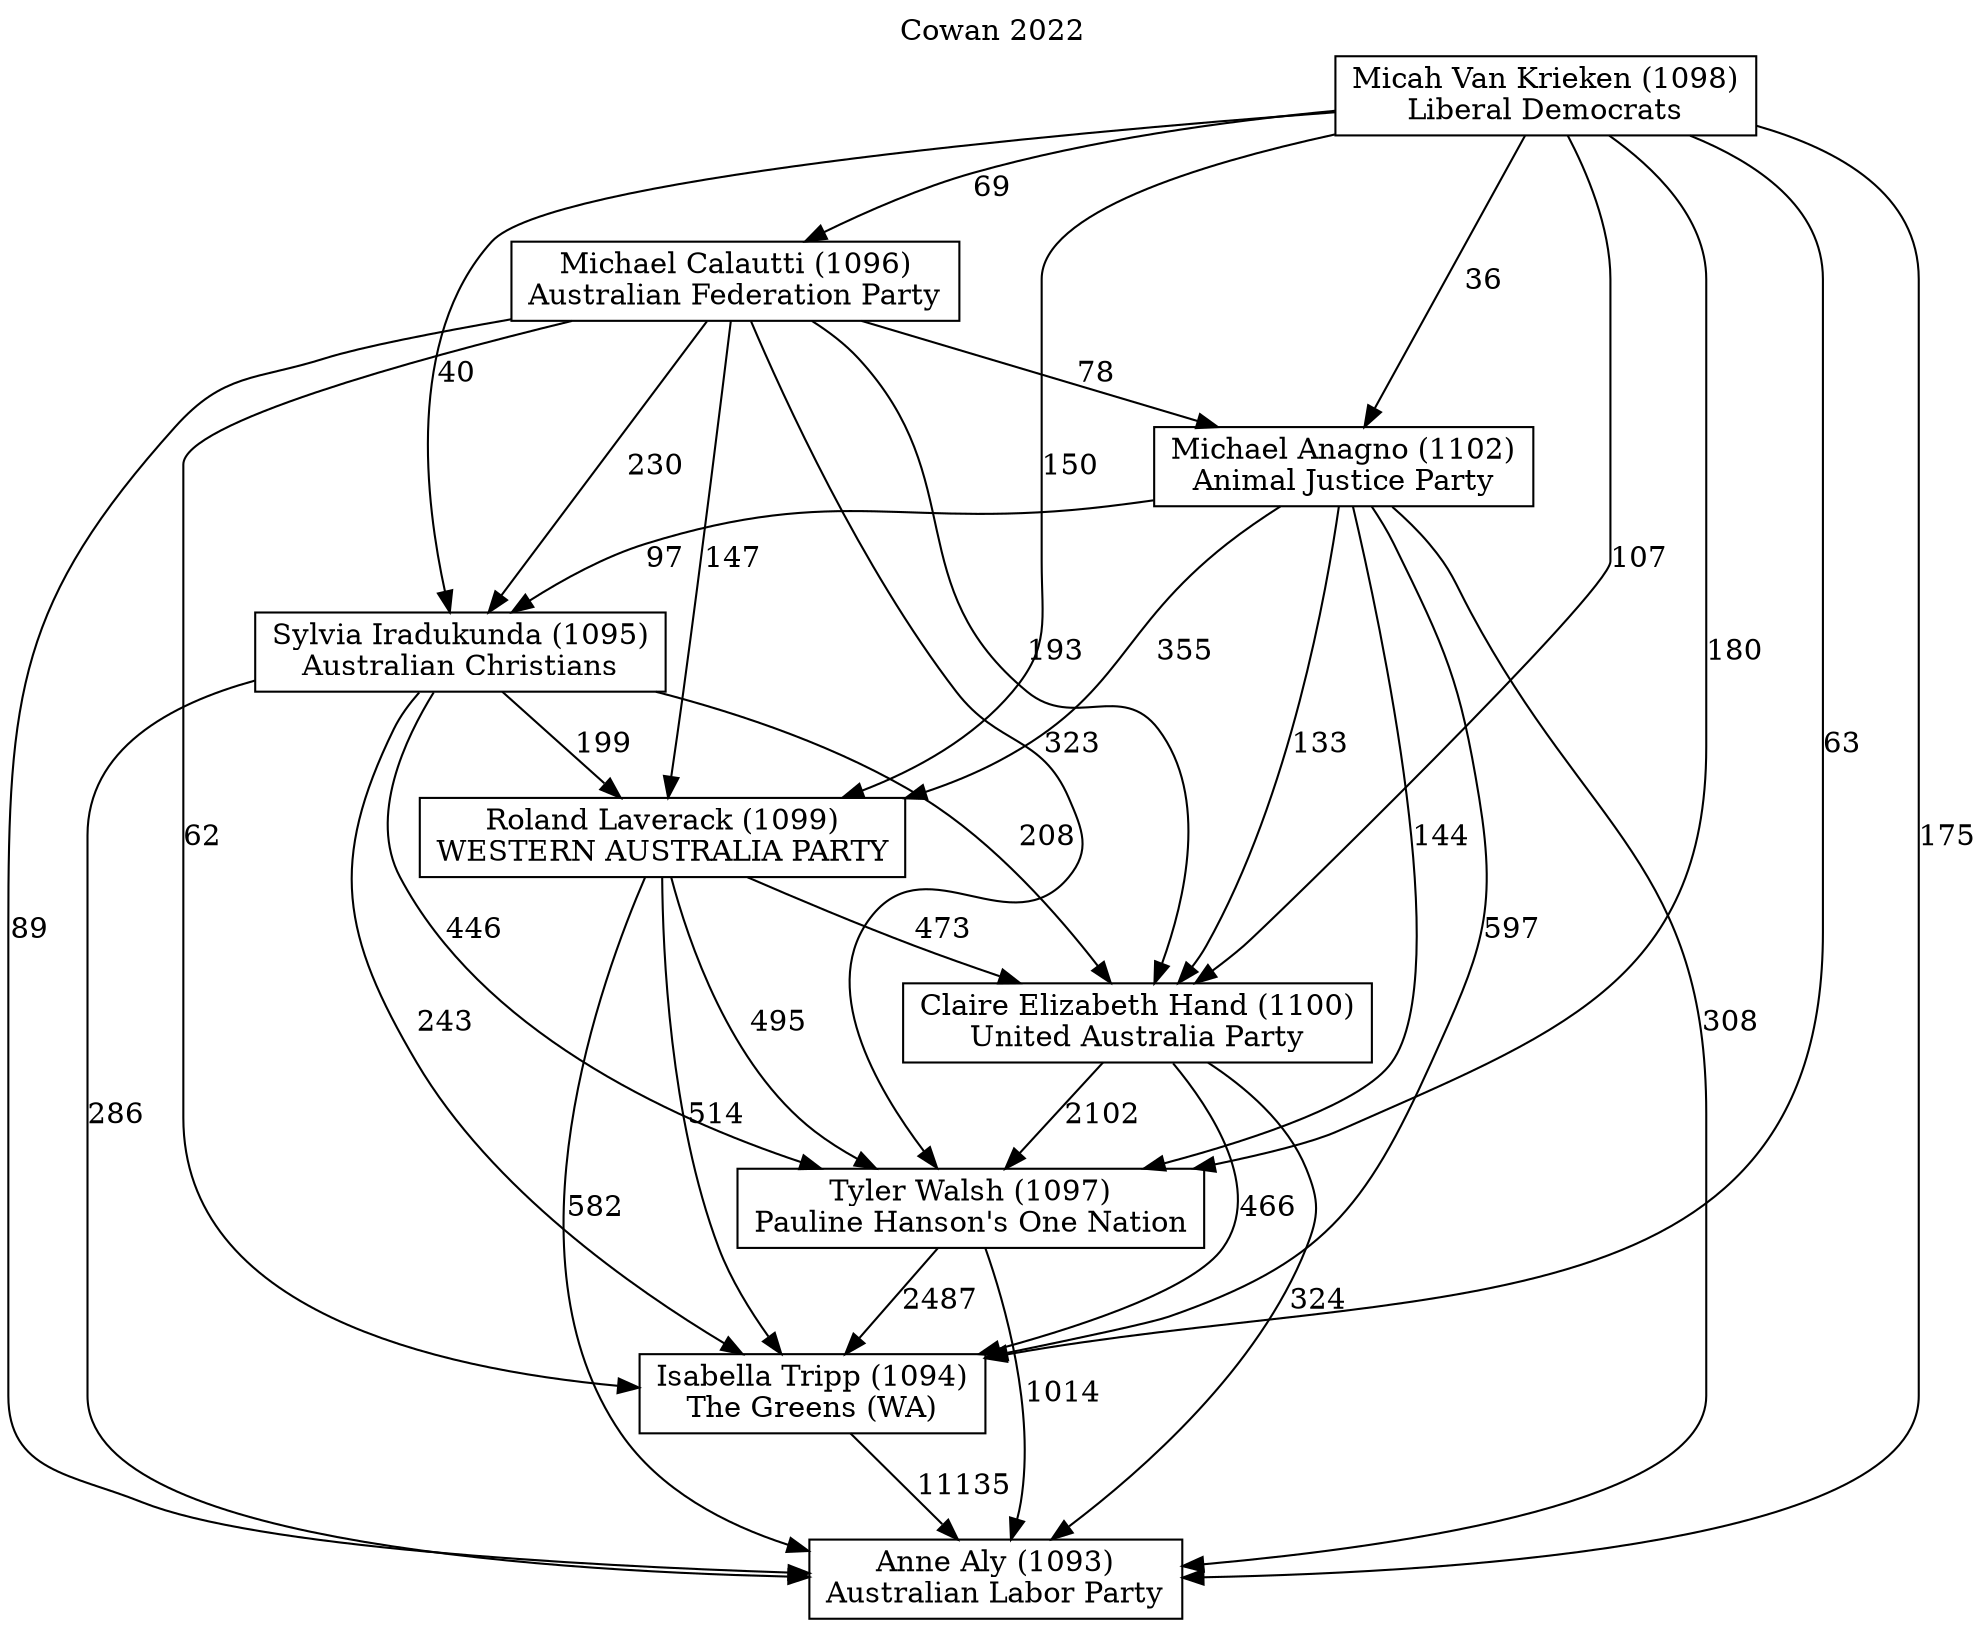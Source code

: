 // House preference flow
digraph "Anne Aly (1093)_Cowan_2022" {
	graph [label="Cowan 2022" labelloc=t mclimit=10]
	node [shape=box]
	"Anne Aly (1093)" [label="Anne Aly (1093)
Australian Labor Party"]
	"Isabella Tripp (1094)" [label="Isabella Tripp (1094)
The Greens (WA)"]
	"Tyler Walsh (1097)" [label="Tyler Walsh (1097)
Pauline Hanson's One Nation"]
	"Claire Elizabeth Hand (1100)" [label="Claire Elizabeth Hand (1100)
United Australia Party"]
	"Roland Laverack (1099)" [label="Roland Laverack (1099)
WESTERN AUSTRALIA PARTY"]
	"Sylvia Iradukunda (1095)" [label="Sylvia Iradukunda (1095)
Australian Christians"]
	"Michael Anagno (1102)" [label="Michael Anagno (1102)
Animal Justice Party"]
	"Michael Calautti (1096)" [label="Michael Calautti (1096)
Australian Federation Party"]
	"Micah Van Krieken (1098)" [label="Micah Van Krieken (1098)
Liberal Democrats"]
	"Isabella Tripp (1094)" -> "Anne Aly (1093)" [label=11135]
	"Tyler Walsh (1097)" -> "Isabella Tripp (1094)" [label=2487]
	"Claire Elizabeth Hand (1100)" -> "Tyler Walsh (1097)" [label=2102]
	"Roland Laverack (1099)" -> "Claire Elizabeth Hand (1100)" [label=473]
	"Sylvia Iradukunda (1095)" -> "Roland Laverack (1099)" [label=199]
	"Michael Anagno (1102)" -> "Sylvia Iradukunda (1095)" [label=97]
	"Michael Calautti (1096)" -> "Michael Anagno (1102)" [label=78]
	"Micah Van Krieken (1098)" -> "Michael Calautti (1096)" [label=69]
	"Tyler Walsh (1097)" -> "Anne Aly (1093)" [label=1014]
	"Claire Elizabeth Hand (1100)" -> "Anne Aly (1093)" [label=324]
	"Roland Laverack (1099)" -> "Anne Aly (1093)" [label=582]
	"Sylvia Iradukunda (1095)" -> "Anne Aly (1093)" [label=286]
	"Michael Anagno (1102)" -> "Anne Aly (1093)" [label=308]
	"Michael Calautti (1096)" -> "Anne Aly (1093)" [label=89]
	"Micah Van Krieken (1098)" -> "Anne Aly (1093)" [label=175]
	"Micah Van Krieken (1098)" -> "Michael Anagno (1102)" [label=36]
	"Michael Calautti (1096)" -> "Sylvia Iradukunda (1095)" [label=230]
	"Micah Van Krieken (1098)" -> "Sylvia Iradukunda (1095)" [label=40]
	"Michael Anagno (1102)" -> "Roland Laverack (1099)" [label=355]
	"Michael Calautti (1096)" -> "Roland Laverack (1099)" [label=147]
	"Micah Van Krieken (1098)" -> "Roland Laverack (1099)" [label=150]
	"Sylvia Iradukunda (1095)" -> "Claire Elizabeth Hand (1100)" [label=208]
	"Michael Anagno (1102)" -> "Claire Elizabeth Hand (1100)" [label=133]
	"Michael Calautti (1096)" -> "Claire Elizabeth Hand (1100)" [label=193]
	"Micah Van Krieken (1098)" -> "Claire Elizabeth Hand (1100)" [label=107]
	"Roland Laverack (1099)" -> "Tyler Walsh (1097)" [label=495]
	"Sylvia Iradukunda (1095)" -> "Tyler Walsh (1097)" [label=446]
	"Michael Anagno (1102)" -> "Tyler Walsh (1097)" [label=144]
	"Michael Calautti (1096)" -> "Tyler Walsh (1097)" [label=323]
	"Micah Van Krieken (1098)" -> "Tyler Walsh (1097)" [label=180]
	"Claire Elizabeth Hand (1100)" -> "Isabella Tripp (1094)" [label=466]
	"Roland Laverack (1099)" -> "Isabella Tripp (1094)" [label=514]
	"Sylvia Iradukunda (1095)" -> "Isabella Tripp (1094)" [label=243]
	"Michael Anagno (1102)" -> "Isabella Tripp (1094)" [label=597]
	"Michael Calautti (1096)" -> "Isabella Tripp (1094)" [label=62]
	"Micah Van Krieken (1098)" -> "Isabella Tripp (1094)" [label=63]
}

